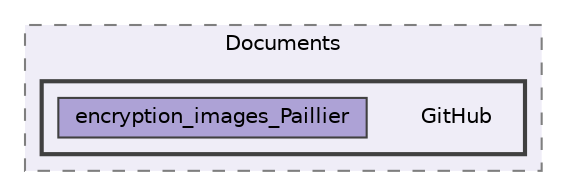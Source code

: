 digraph "C:/Users/Katia/Documents/GitHub"
{
 // LATEX_PDF_SIZE
  bgcolor="transparent";
  edge [fontname=Helvetica,fontsize=10,labelfontname=Helvetica,labelfontsize=10];
  node [fontname=Helvetica,fontsize=10,shape=box,height=0.2,width=0.4];
  compound=true
  subgraph clusterdir_9629fd0e93f53ebb15aab094e08ca5b5 {
    graph [ bgcolor="#efedf7", pencolor="grey50", label="Documents", fontname=Helvetica,fontsize=10 style="filled,dashed", URL="dir_9629fd0e93f53ebb15aab094e08ca5b5.html",tooltip=""]
  subgraph clusterdir_82d09b75812927f75554ad46f1f56e88 {
    graph [ bgcolor="#efedf7", pencolor="grey25", label="", fontname=Helvetica,fontsize=10 style="filled,bold", URL="dir_82d09b75812927f75554ad46f1f56e88.html",tooltip=""]
    dir_82d09b75812927f75554ad46f1f56e88 [shape=plaintext, label="GitHub"];
  dir_c1cc359f1001ce5c2c37fbfbe2bfd44b [label="encryption_images_Paillier", fillcolor="#ada2d6", color="grey25", style="filled", URL="dir_c1cc359f1001ce5c2c37fbfbe2bfd44b.html",tooltip=""];
  }
  }
}
